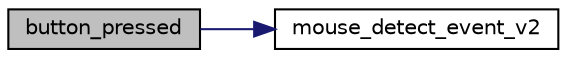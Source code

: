 digraph "button_pressed"
{
 // LATEX_PDF_SIZE
  edge [fontname="Helvetica",fontsize="10",labelfontname="Helvetica",labelfontsize="10"];
  node [fontname="Helvetica",fontsize="10",shape=record];
  rankdir="LR";
  Node1 [label="button_pressed",height=0.2,width=0.4,color="black", fillcolor="grey75", style="filled", fontcolor="black",tooltip="verifica se o botao esquerdo do rato esta a ser pressionado e atualiza a variavel shot."];
  Node1 -> Node2 [color="midnightblue",fontsize="10",style="solid",fontname="Helvetica"];
  Node2 [label="mouse_detect_event_v2",height=0.2,width=0.4,color="black", fillcolor="white", style="filled",URL="$mouse_8c.html#aeae81236b33c576e08d1753af24e16bc",tooltip="deteta eventos do mouse e guarda a informacao obtida em mouse_ev."];
}
